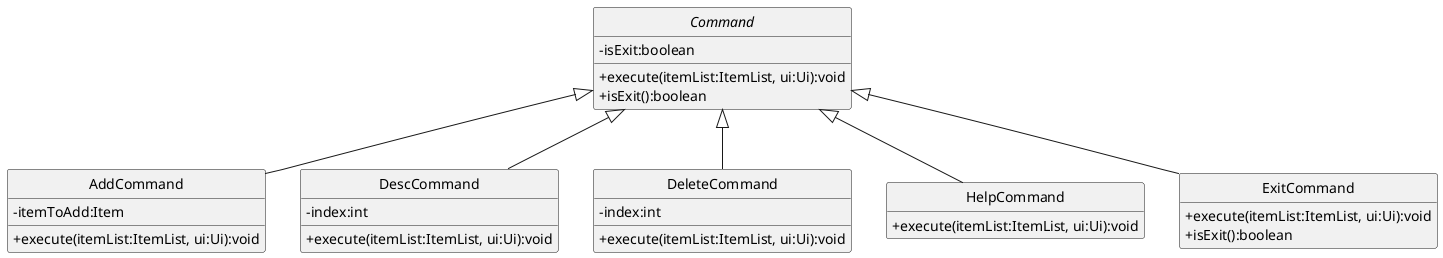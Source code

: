@startuml
hide circle
skinparam classAttributeIconSize 0
hide empty members
hide empty attributes

abstract Command {
 -isExit:boolean
 +execute(itemList:ItemList, ui:Ui):void
 +isExit():boolean
}

class AddCommand {
 -itemToAdd:Item
 +execute(itemList:ItemList, ui:Ui):void
}

class DescCommand {
 -index:int
 +execute(itemList:ItemList, ui:Ui):void
}

class DeleteCommand {
 -index:int
 +execute(itemList:ItemList, ui:Ui):void
}

class HelpCommand {
 +execute(itemList:ItemList, ui:Ui):void
}

class ExitCommand {
 +execute(itemList:ItemList, ui:Ui):void
 +isExit():boolean
}

Command <|-- AddCommand
Command <|-- DescCommand
Command <|-- DeleteCommand
Command <|-- HelpCommand
Command <|-- ExitCommand
@enduml